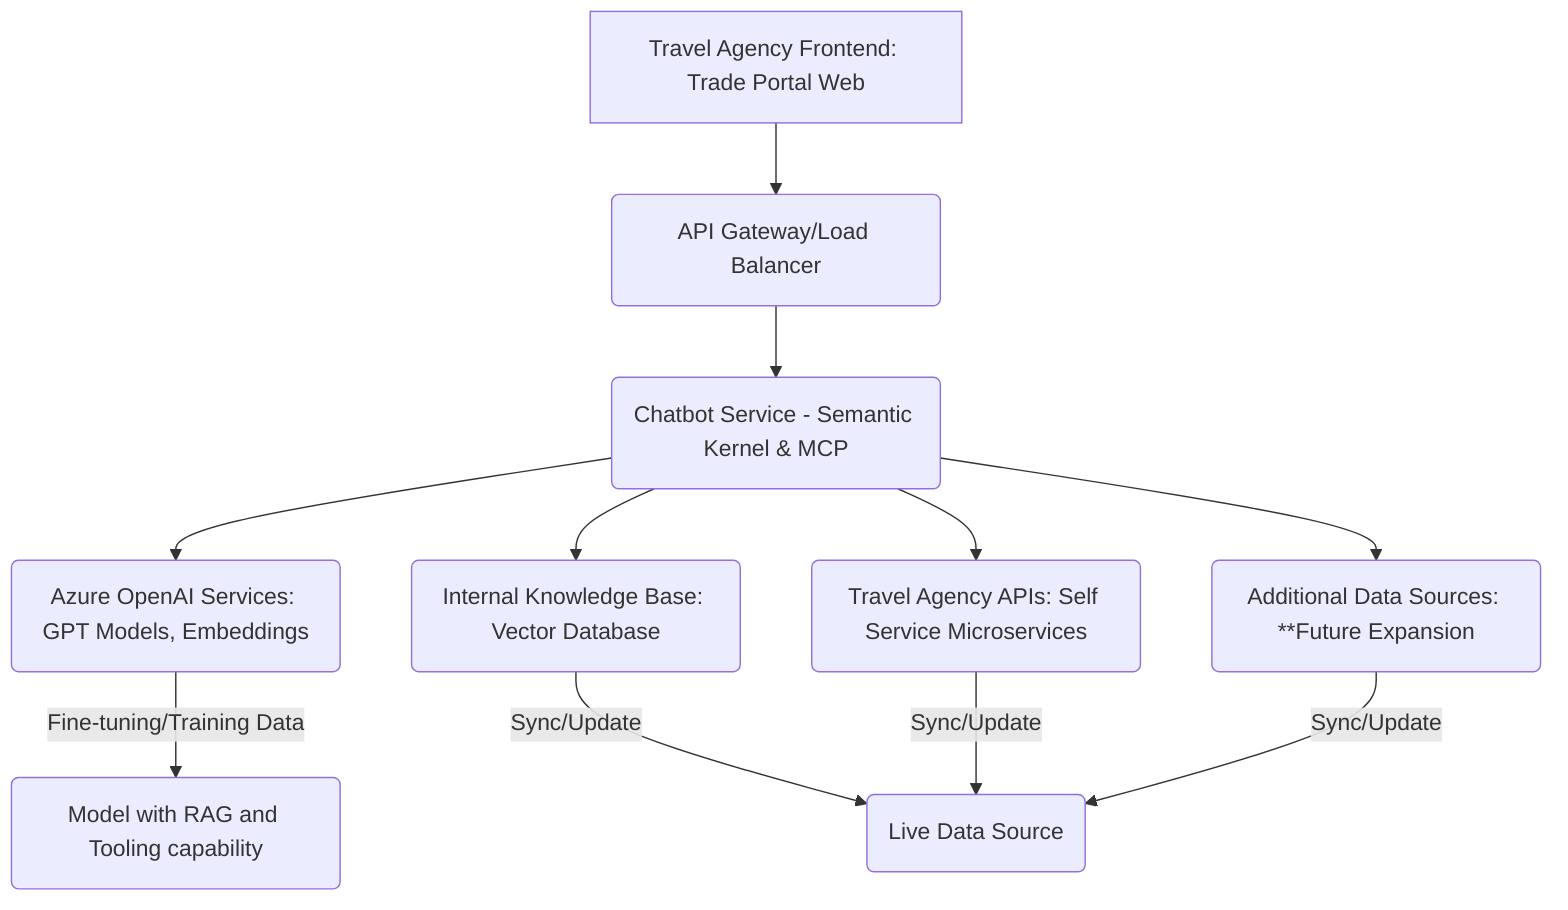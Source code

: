 graph TD
    A[Travel Agency Frontend: Trade Portal Web] --> B(API Gateway/Load Balancer);

    B --> C(Chatbot Service - Semantic Kernel & MCP);
    C --> D(Azure OpenAI Services: GPT Models, Embeddings);
    C --> E(Internal Knowledge Base: Vector Database);
    C --> F(Travel Agency APIs: Self Service Microservices);
    C --> G(Additional Data Sources: **Future Expansion);

    D -- Fine-tuning/Training Data --> H(Model with RAG and Tooling capability);
    E -- Sync/Update --> I(Live Data Source);
    F -- Sync/Update --> I;
    G -- Sync/Update --> I;